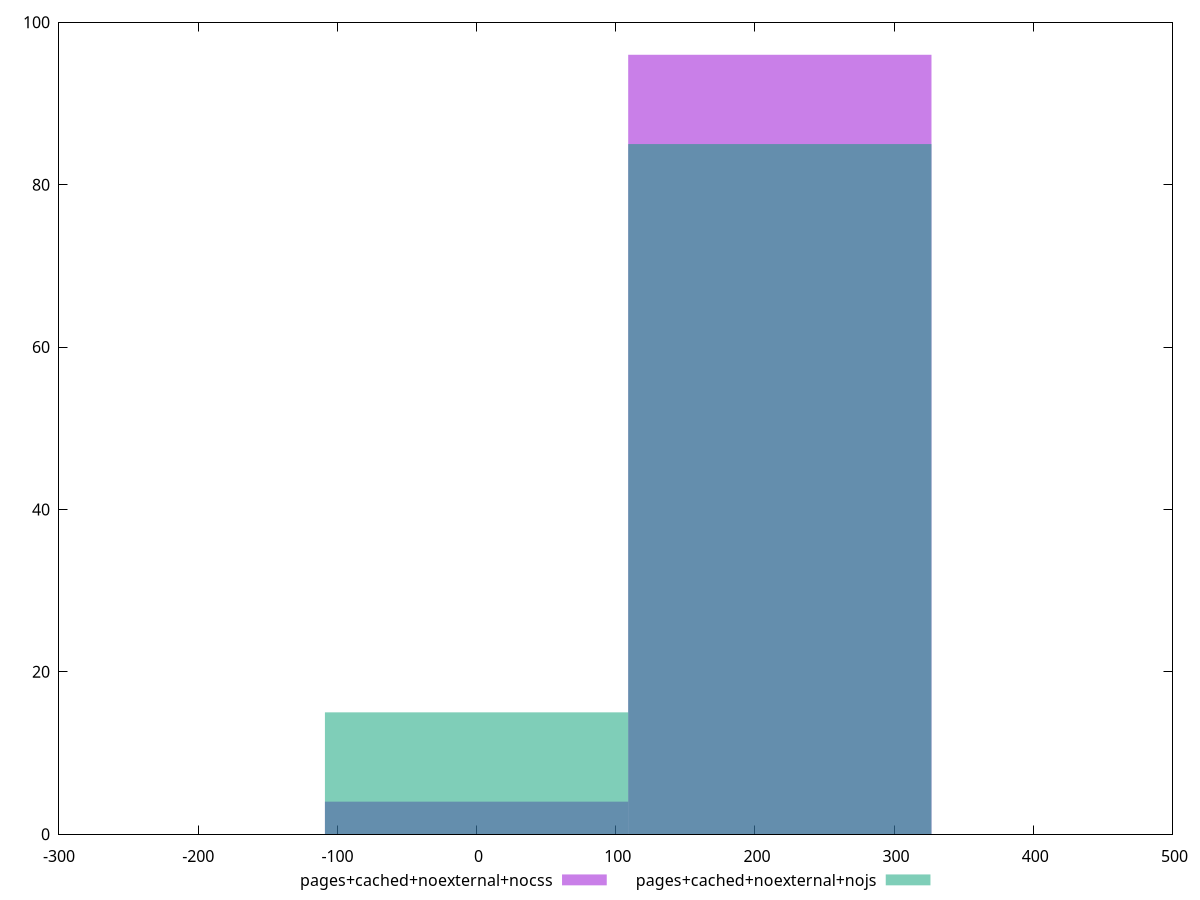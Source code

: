reset
set terminal svg size 640, 500 enhanced background rgb 'white'
set output "reprap/uses-http2/comparison/histogram/9_vs_10.svg"

$pagesCachedNoexternalNocss <<EOF
217.89037099114714 96
0 4
EOF

$pagesCachedNoexternalNojs <<EOF
0 15
217.89037099114714 85
EOF

set key outside below
set boxwidth 217.89037099114714
set yrange [0:100]
set style fill transparent solid 0.5 noborder

plot \
  $pagesCachedNoexternalNocss title "pages+cached+noexternal+nocss" with boxes, \
  $pagesCachedNoexternalNojs title "pages+cached+noexternal+nojs" with boxes, \


reset
